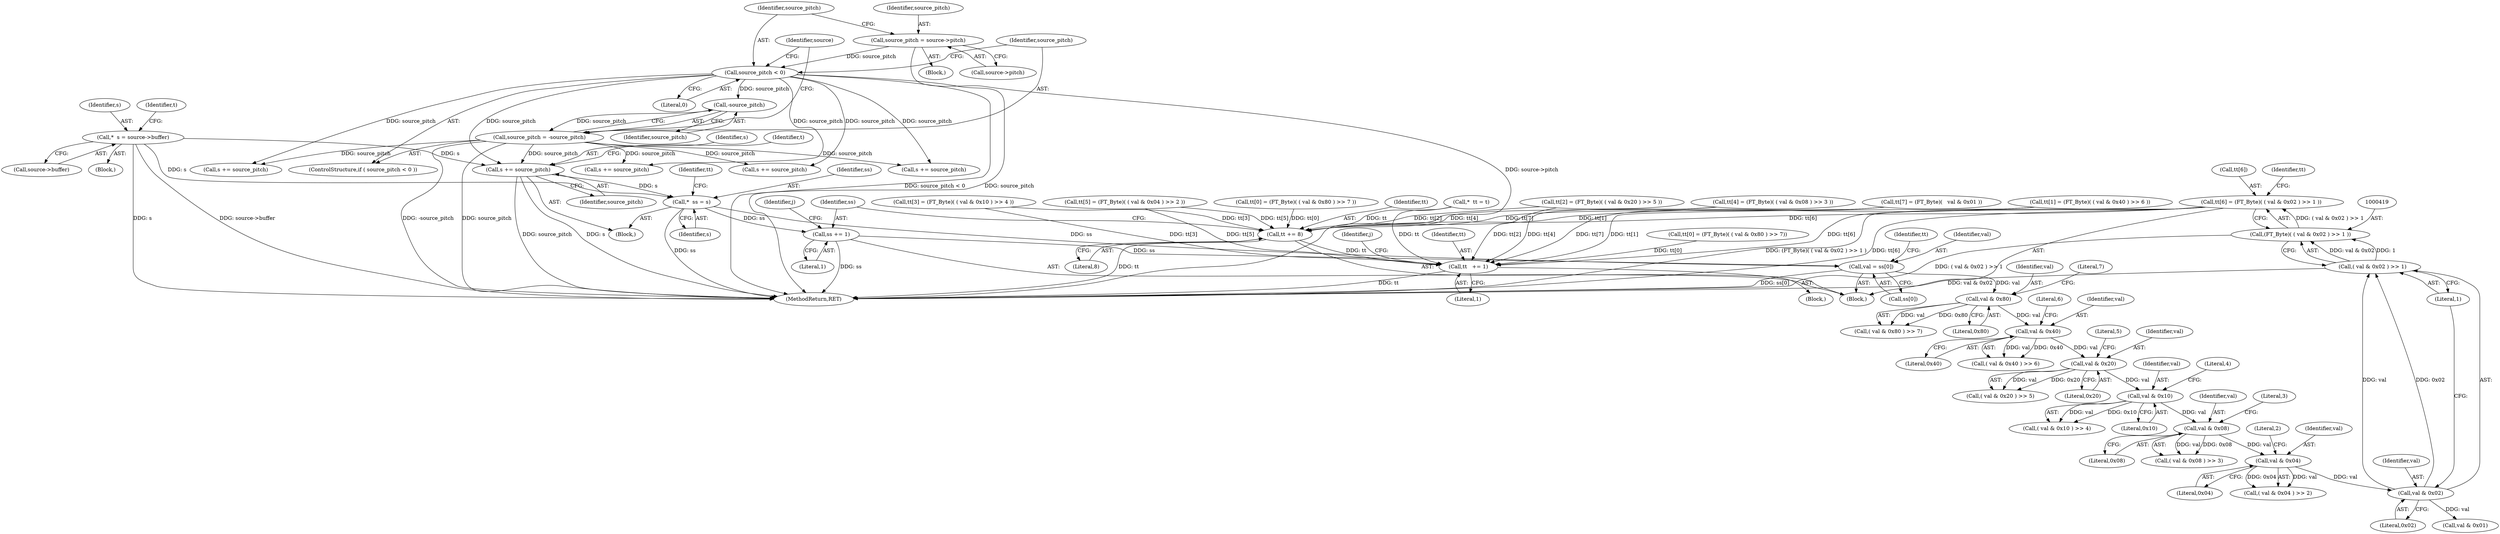 digraph "0_savannah_b3500af717010137046ec4076d1e1c0641e33727@array" {
"1000414" [label="(Call,tt[6] = (FT_Byte)( ( val & 0x02 ) >> 1 ))"];
"1000418" [label="(Call,(FT_Byte)( ( val & 0x02 ) >> 1 ))"];
"1000420" [label="(Call,( val & 0x02 ) >> 1)"];
"1000421" [label="(Call,val & 0x02)"];
"1000410" [label="(Call,val & 0x04)"];
"1000399" [label="(Call,val & 0x08)"];
"1000388" [label="(Call,val & 0x10)"];
"1000377" [label="(Call,val & 0x20)"];
"1000366" [label="(Call,val & 0x40)"];
"1000355" [label="(Call,val & 0x80)"];
"1000343" [label="(Call,val = ss[0])"];
"1000437" [label="(Call,ss += 1)"];
"1000320" [label="(Call,*  ss = s)"];
"1000290" [label="(Call,*  s = source->buffer)"];
"1000481" [label="(Call,s += source_pitch)"];
"1000275" [label="(Call,source_pitch < 0)"];
"1000269" [label="(Call,source_pitch = source->pitch)"];
"1000278" [label="(Call,source_pitch = -source_pitch)"];
"1000280" [label="(Call,-source_pitch)"];
"1000434" [label="(Call,tt += 8)"];
"1000478" [label="(Call,tt   += 1)"];
"1000369" [label="(Literal,6)"];
"1000110" [label="(Block,)"];
"1000387" [label="(Call,( val & 0x10 ) >> 4)"];
"1000345" [label="(Call,ss[0])"];
"1000320" [label="(Call,*  ss = s)"];
"1000422" [label="(Identifier,val)"];
"1000413" [label="(Literal,2)"];
"1000463" [label="(Block,)"];
"1000354" [label="(Call,( val & 0x80 ) >> 7)"];
"1000357" [label="(Literal,0x80)"];
"1000377" [label="(Call,val & 0x20)"];
"1000284" [label="(Identifier,source)"];
"1000410" [label="(Call,val & 0x04)"];
"1000276" [label="(Identifier,source_pitch)"];
"1000281" [label="(Identifier,source_pitch)"];
"1000425" [label="(Call,tt[7] = (FT_Byte)(   val & 0x01 ))"];
"1000478" [label="(Call,tt   += 1)"];
"1000290" [label="(Call,*  s = source->buffer)"];
"1000392" [label="(Call,tt[4] = (FT_Byte)( ( val & 0x08 ) >> 3 ))"];
"1000291" [label="(Identifier,s)"];
"1000690" [label="(Call,s += source_pitch)"];
"1000420" [label="(Call,( val & 0x02 ) >> 1)"];
"1000350" [label="(Identifier,tt)"];
"1000482" [label="(Identifier,s)"];
"1000481" [label="(Call,s += source_pitch)"];
"1000423" [label="(Literal,0x02)"];
"1000532" [label="(Call,s += source_pitch)"];
"1000464" [label="(Call,tt[0] = (FT_Byte)( ( val & 0x80 ) >> 7))"];
"1000368" [label="(Literal,0x40)"];
"1000401" [label="(Literal,0x08)"];
"1000321" [label="(Identifier,ss)"];
"1000390" [label="(Literal,0x10)"];
"1000367" [label="(Identifier,val)"];
"1000366" [label="(Call,val & 0x40)"];
"1000437" [label="(Call,ss += 1)"];
"1000348" [label="(Call,tt[0] = (FT_Byte)( ( val & 0x80 ) >> 7 ))"];
"1000358" [label="(Literal,7)"];
"1000288" [label="(Block,)"];
"1000462" [label="(Identifier,j)"];
"1000341" [label="(Block,)"];
"1000370" [label="(Call,tt[2] = (FT_Byte)( ( val & 0x20 ) >> 5 ))"];
"1000359" [label="(Call,tt[1] = (FT_Byte)( ( val & 0x40 ) >> 6 ))"];
"1000431" [label="(Call,val & 0x01)"];
"1000400" [label="(Identifier,val)"];
"1000376" [label="(Call,( val & 0x20 ) >> 5)"];
"1000415" [label="(Call,tt[6])"];
"1000344" [label="(Identifier,val)"];
"1000379" [label="(Literal,0x20)"];
"1000479" [label="(Identifier,tt)"];
"1000274" [label="(ControlStructure,if ( source_pitch < 0 ))"];
"1000280" [label="(Call,-source_pitch)"];
"1000414" [label="(Call,tt[6] = (FT_Byte)( ( val & 0x02 ) >> 1 ))"];
"1000402" [label="(Literal,3)"];
"1000325" [label="(Identifier,tt)"];
"1000485" [label="(Identifier,t)"];
"1000322" [label="(Identifier,s)"];
"1000389" [label="(Identifier,val)"];
"1000277" [label="(Literal,0)"];
"1000803" [label="(Call,s += source_pitch)"];
"1000427" [label="(Identifier,tt)"];
"1000411" [label="(Identifier,val)"];
"1000439" [label="(Literal,1)"];
"1000875" [label="(Call,s += source_pitch)"];
"1000424" [label="(Literal,1)"];
"1000436" [label="(Literal,8)"];
"1000356" [label="(Identifier,val)"];
"1000381" [label="(Call,tt[3] = (FT_Byte)( ( val & 0x10 ) >> 4 ))"];
"1000412" [label="(Literal,0x04)"];
"1000343" [label="(Call,val = ss[0])"];
"1000391" [label="(Literal,4)"];
"1000297" [label="(Identifier,t)"];
"1000279" [label="(Identifier,source_pitch)"];
"1000421" [label="(Call,val & 0x02)"];
"1000403" [label="(Call,tt[5] = (FT_Byte)( ( val & 0x04 ) >> 2 ))"];
"1000434" [label="(Call,tt += 8)"];
"1000399" [label="(Call,val & 0x08)"];
"1000269" [label="(Call,source_pitch = source->pitch)"];
"1000438" [label="(Identifier,ss)"];
"1000380" [label="(Literal,5)"];
"1000340" [label="(Identifier,j)"];
"1000318" [label="(Block,)"];
"1000275" [label="(Call,source_pitch < 0)"];
"1000278" [label="(Call,source_pitch = -source_pitch)"];
"1000365" [label="(Call,( val & 0x40 ) >> 6)"];
"1000409" [label="(Call,( val & 0x04 ) >> 2)"];
"1000271" [label="(Call,source->pitch)"];
"1000398" [label="(Call,( val & 0x08 ) >> 3)"];
"1000483" [label="(Identifier,source_pitch)"];
"1000270" [label="(Identifier,source_pitch)"];
"1000355" [label="(Call,val & 0x80)"];
"1000378" [label="(Identifier,val)"];
"1000324" [label="(Call,*  tt = t)"];
"1000435" [label="(Identifier,tt)"];
"1000885" [label="(MethodReturn,RET)"];
"1000388" [label="(Call,val & 0x10)"];
"1000292" [label="(Call,source->buffer)"];
"1000480" [label="(Literal,1)"];
"1000418" [label="(Call,(FT_Byte)( ( val & 0x02 ) >> 1 ))"];
"1000414" -> "1000341"  [label="AST: "];
"1000414" -> "1000418"  [label="CFG: "];
"1000415" -> "1000414"  [label="AST: "];
"1000418" -> "1000414"  [label="AST: "];
"1000427" -> "1000414"  [label="CFG: "];
"1000414" -> "1000885"  [label="DDG: (FT_Byte)( ( val & 0x02 ) >> 1 )"];
"1000414" -> "1000885"  [label="DDG: tt[6]"];
"1000418" -> "1000414"  [label="DDG: ( val & 0x02 ) >> 1"];
"1000414" -> "1000434"  [label="DDG: tt[6]"];
"1000414" -> "1000478"  [label="DDG: tt[6]"];
"1000418" -> "1000420"  [label="CFG: "];
"1000419" -> "1000418"  [label="AST: "];
"1000420" -> "1000418"  [label="AST: "];
"1000418" -> "1000885"  [label="DDG: ( val & 0x02 ) >> 1"];
"1000420" -> "1000418"  [label="DDG: val & 0x02"];
"1000420" -> "1000418"  [label="DDG: 1"];
"1000420" -> "1000424"  [label="CFG: "];
"1000421" -> "1000420"  [label="AST: "];
"1000424" -> "1000420"  [label="AST: "];
"1000420" -> "1000885"  [label="DDG: val & 0x02"];
"1000421" -> "1000420"  [label="DDG: val"];
"1000421" -> "1000420"  [label="DDG: 0x02"];
"1000421" -> "1000423"  [label="CFG: "];
"1000422" -> "1000421"  [label="AST: "];
"1000423" -> "1000421"  [label="AST: "];
"1000424" -> "1000421"  [label="CFG: "];
"1000410" -> "1000421"  [label="DDG: val"];
"1000421" -> "1000431"  [label="DDG: val"];
"1000410" -> "1000409"  [label="AST: "];
"1000410" -> "1000412"  [label="CFG: "];
"1000411" -> "1000410"  [label="AST: "];
"1000412" -> "1000410"  [label="AST: "];
"1000413" -> "1000410"  [label="CFG: "];
"1000410" -> "1000409"  [label="DDG: val"];
"1000410" -> "1000409"  [label="DDG: 0x04"];
"1000399" -> "1000410"  [label="DDG: val"];
"1000399" -> "1000398"  [label="AST: "];
"1000399" -> "1000401"  [label="CFG: "];
"1000400" -> "1000399"  [label="AST: "];
"1000401" -> "1000399"  [label="AST: "];
"1000402" -> "1000399"  [label="CFG: "];
"1000399" -> "1000398"  [label="DDG: val"];
"1000399" -> "1000398"  [label="DDG: 0x08"];
"1000388" -> "1000399"  [label="DDG: val"];
"1000388" -> "1000387"  [label="AST: "];
"1000388" -> "1000390"  [label="CFG: "];
"1000389" -> "1000388"  [label="AST: "];
"1000390" -> "1000388"  [label="AST: "];
"1000391" -> "1000388"  [label="CFG: "];
"1000388" -> "1000387"  [label="DDG: val"];
"1000388" -> "1000387"  [label="DDG: 0x10"];
"1000377" -> "1000388"  [label="DDG: val"];
"1000377" -> "1000376"  [label="AST: "];
"1000377" -> "1000379"  [label="CFG: "];
"1000378" -> "1000377"  [label="AST: "];
"1000379" -> "1000377"  [label="AST: "];
"1000380" -> "1000377"  [label="CFG: "];
"1000377" -> "1000376"  [label="DDG: val"];
"1000377" -> "1000376"  [label="DDG: 0x20"];
"1000366" -> "1000377"  [label="DDG: val"];
"1000366" -> "1000365"  [label="AST: "];
"1000366" -> "1000368"  [label="CFG: "];
"1000367" -> "1000366"  [label="AST: "];
"1000368" -> "1000366"  [label="AST: "];
"1000369" -> "1000366"  [label="CFG: "];
"1000366" -> "1000365"  [label="DDG: val"];
"1000366" -> "1000365"  [label="DDG: 0x40"];
"1000355" -> "1000366"  [label="DDG: val"];
"1000355" -> "1000354"  [label="AST: "];
"1000355" -> "1000357"  [label="CFG: "];
"1000356" -> "1000355"  [label="AST: "];
"1000357" -> "1000355"  [label="AST: "];
"1000358" -> "1000355"  [label="CFG: "];
"1000355" -> "1000354"  [label="DDG: val"];
"1000355" -> "1000354"  [label="DDG: 0x80"];
"1000343" -> "1000355"  [label="DDG: val"];
"1000343" -> "1000341"  [label="AST: "];
"1000343" -> "1000345"  [label="CFG: "];
"1000344" -> "1000343"  [label="AST: "];
"1000345" -> "1000343"  [label="AST: "];
"1000350" -> "1000343"  [label="CFG: "];
"1000343" -> "1000885"  [label="DDG: ss[0]"];
"1000437" -> "1000343"  [label="DDG: ss"];
"1000320" -> "1000343"  [label="DDG: ss"];
"1000437" -> "1000341"  [label="AST: "];
"1000437" -> "1000439"  [label="CFG: "];
"1000438" -> "1000437"  [label="AST: "];
"1000439" -> "1000437"  [label="AST: "];
"1000340" -> "1000437"  [label="CFG: "];
"1000437" -> "1000885"  [label="DDG: ss"];
"1000320" -> "1000437"  [label="DDG: ss"];
"1000320" -> "1000318"  [label="AST: "];
"1000320" -> "1000322"  [label="CFG: "];
"1000321" -> "1000320"  [label="AST: "];
"1000322" -> "1000320"  [label="AST: "];
"1000325" -> "1000320"  [label="CFG: "];
"1000320" -> "1000885"  [label="DDG: ss"];
"1000290" -> "1000320"  [label="DDG: s"];
"1000481" -> "1000320"  [label="DDG: s"];
"1000290" -> "1000288"  [label="AST: "];
"1000290" -> "1000292"  [label="CFG: "];
"1000291" -> "1000290"  [label="AST: "];
"1000292" -> "1000290"  [label="AST: "];
"1000297" -> "1000290"  [label="CFG: "];
"1000290" -> "1000885"  [label="DDG: s"];
"1000290" -> "1000885"  [label="DDG: source->buffer"];
"1000290" -> "1000481"  [label="DDG: s"];
"1000481" -> "1000318"  [label="AST: "];
"1000481" -> "1000483"  [label="CFG: "];
"1000482" -> "1000481"  [label="AST: "];
"1000483" -> "1000481"  [label="AST: "];
"1000485" -> "1000481"  [label="CFG: "];
"1000481" -> "1000885"  [label="DDG: source_pitch"];
"1000481" -> "1000885"  [label="DDG: s"];
"1000275" -> "1000481"  [label="DDG: source_pitch"];
"1000278" -> "1000481"  [label="DDG: source_pitch"];
"1000275" -> "1000274"  [label="AST: "];
"1000275" -> "1000277"  [label="CFG: "];
"1000276" -> "1000275"  [label="AST: "];
"1000277" -> "1000275"  [label="AST: "];
"1000279" -> "1000275"  [label="CFG: "];
"1000284" -> "1000275"  [label="CFG: "];
"1000275" -> "1000885"  [label="DDG: source_pitch < 0"];
"1000275" -> "1000885"  [label="DDG: source_pitch"];
"1000269" -> "1000275"  [label="DDG: source_pitch"];
"1000275" -> "1000280"  [label="DDG: source_pitch"];
"1000275" -> "1000532"  [label="DDG: source_pitch"];
"1000275" -> "1000690"  [label="DDG: source_pitch"];
"1000275" -> "1000803"  [label="DDG: source_pitch"];
"1000275" -> "1000875"  [label="DDG: source_pitch"];
"1000269" -> "1000110"  [label="AST: "];
"1000269" -> "1000271"  [label="CFG: "];
"1000270" -> "1000269"  [label="AST: "];
"1000271" -> "1000269"  [label="AST: "];
"1000276" -> "1000269"  [label="CFG: "];
"1000269" -> "1000885"  [label="DDG: source->pitch"];
"1000278" -> "1000274"  [label="AST: "];
"1000278" -> "1000280"  [label="CFG: "];
"1000279" -> "1000278"  [label="AST: "];
"1000280" -> "1000278"  [label="AST: "];
"1000284" -> "1000278"  [label="CFG: "];
"1000278" -> "1000885"  [label="DDG: -source_pitch"];
"1000278" -> "1000885"  [label="DDG: source_pitch"];
"1000280" -> "1000278"  [label="DDG: source_pitch"];
"1000278" -> "1000532"  [label="DDG: source_pitch"];
"1000278" -> "1000690"  [label="DDG: source_pitch"];
"1000278" -> "1000803"  [label="DDG: source_pitch"];
"1000278" -> "1000875"  [label="DDG: source_pitch"];
"1000280" -> "1000281"  [label="CFG: "];
"1000281" -> "1000280"  [label="AST: "];
"1000434" -> "1000341"  [label="AST: "];
"1000434" -> "1000436"  [label="CFG: "];
"1000435" -> "1000434"  [label="AST: "];
"1000436" -> "1000434"  [label="AST: "];
"1000438" -> "1000434"  [label="CFG: "];
"1000434" -> "1000885"  [label="DDG: tt"];
"1000348" -> "1000434"  [label="DDG: tt[0]"];
"1000403" -> "1000434"  [label="DDG: tt[5]"];
"1000370" -> "1000434"  [label="DDG: tt[2]"];
"1000392" -> "1000434"  [label="DDG: tt[4]"];
"1000425" -> "1000434"  [label="DDG: tt[7]"];
"1000359" -> "1000434"  [label="DDG: tt[1]"];
"1000324" -> "1000434"  [label="DDG: tt"];
"1000381" -> "1000434"  [label="DDG: tt[3]"];
"1000434" -> "1000478"  [label="DDG: tt"];
"1000478" -> "1000463"  [label="AST: "];
"1000478" -> "1000480"  [label="CFG: "];
"1000479" -> "1000478"  [label="AST: "];
"1000480" -> "1000478"  [label="AST: "];
"1000462" -> "1000478"  [label="CFG: "];
"1000478" -> "1000885"  [label="DDG: tt"];
"1000464" -> "1000478"  [label="DDG: tt[0]"];
"1000403" -> "1000478"  [label="DDG: tt[5]"];
"1000370" -> "1000478"  [label="DDG: tt[2]"];
"1000392" -> "1000478"  [label="DDG: tt[4]"];
"1000425" -> "1000478"  [label="DDG: tt[7]"];
"1000359" -> "1000478"  [label="DDG: tt[1]"];
"1000324" -> "1000478"  [label="DDG: tt"];
"1000381" -> "1000478"  [label="DDG: tt[3]"];
}
